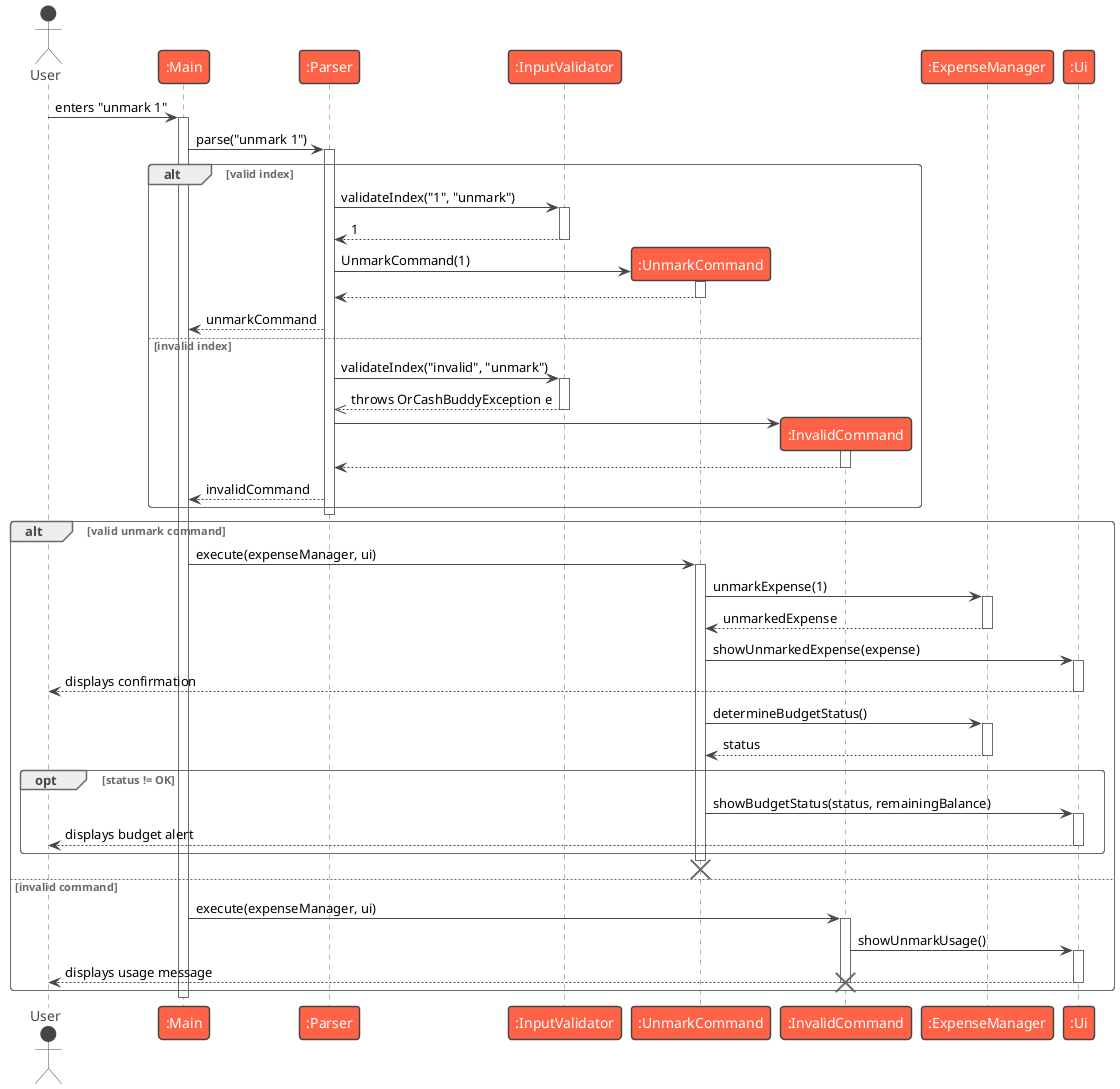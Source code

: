 @startuml
!theme vibrant
actor User
participant ":Main" as Main
participant ":Parser" as Parser
participant ":InputValidator" as InputValidator
participant ":UnmarkCommand" as UnmarkCommand
participant ":InvalidCommand" as InvalidCommand
participant ":ExpenseManager" as ExpenseManager
participant ":Ui" as Ui

User -> Main : enters "unmark 1"
activate Main

Main -> Parser : parse("unmark 1")
activate Parser

alt valid index
    Parser -> InputValidator : validateIndex("1", "unmark")
    activate InputValidator
    InputValidator --> Parser : 1
    deactivate InputValidator

    create UnmarkCommand
    Parser -> UnmarkCommand : UnmarkCommand(1)
    activate UnmarkCommand
    UnmarkCommand --> Parser
    deactivate UnmarkCommand
    Parser --> Main : unmarkCommand

else invalid index
    Parser -> InputValidator : validateIndex("invalid", "unmark")
    activate InputValidator
    InputValidator -->> Parser : throws OrCashBuddyException e
    deactivate InputValidator

    create InvalidCommand
    Parser -> InvalidCommand
    activate InvalidCommand
    InvalidCommand --> Parser
    deactivate InvalidCommand
    Parser --> Main : invalidCommand
end

deactivate Parser

alt valid unmark command
    Main -> UnmarkCommand : execute(expenseManager, ui)
    activate UnmarkCommand

    UnmarkCommand -> ExpenseManager : unmarkExpense(1)
    activate ExpenseManager
    ExpenseManager --> UnmarkCommand : unmarkedExpense
    deactivate ExpenseManager

    UnmarkCommand -> Ui : showUnmarkedExpense(expense)
    activate Ui
    Ui --> User : displays confirmation
    deactivate Ui

    UnmarkCommand -> ExpenseManager : determineBudgetStatus()
    activate ExpenseManager
    ExpenseManager --> UnmarkCommand : status
    deactivate ExpenseManager

    opt status != OK
        UnmarkCommand -> Ui : showBudgetStatus(status, remainingBalance)
        activate Ui
        Ui --> User : displays budget alert
        deactivate Ui
    end

    deactivate UnmarkCommand
    destroy UnmarkCommand

else invalid command
    Main -> InvalidCommand : execute(expenseManager, ui)
    activate InvalidCommand

    InvalidCommand -> Ui : showUnmarkUsage()
    activate Ui
    Ui --> User : displays usage message
    deactivate Ui

    deactivate InvalidCommand
    destroy InvalidCommand
end

deactivate Main
@enduml